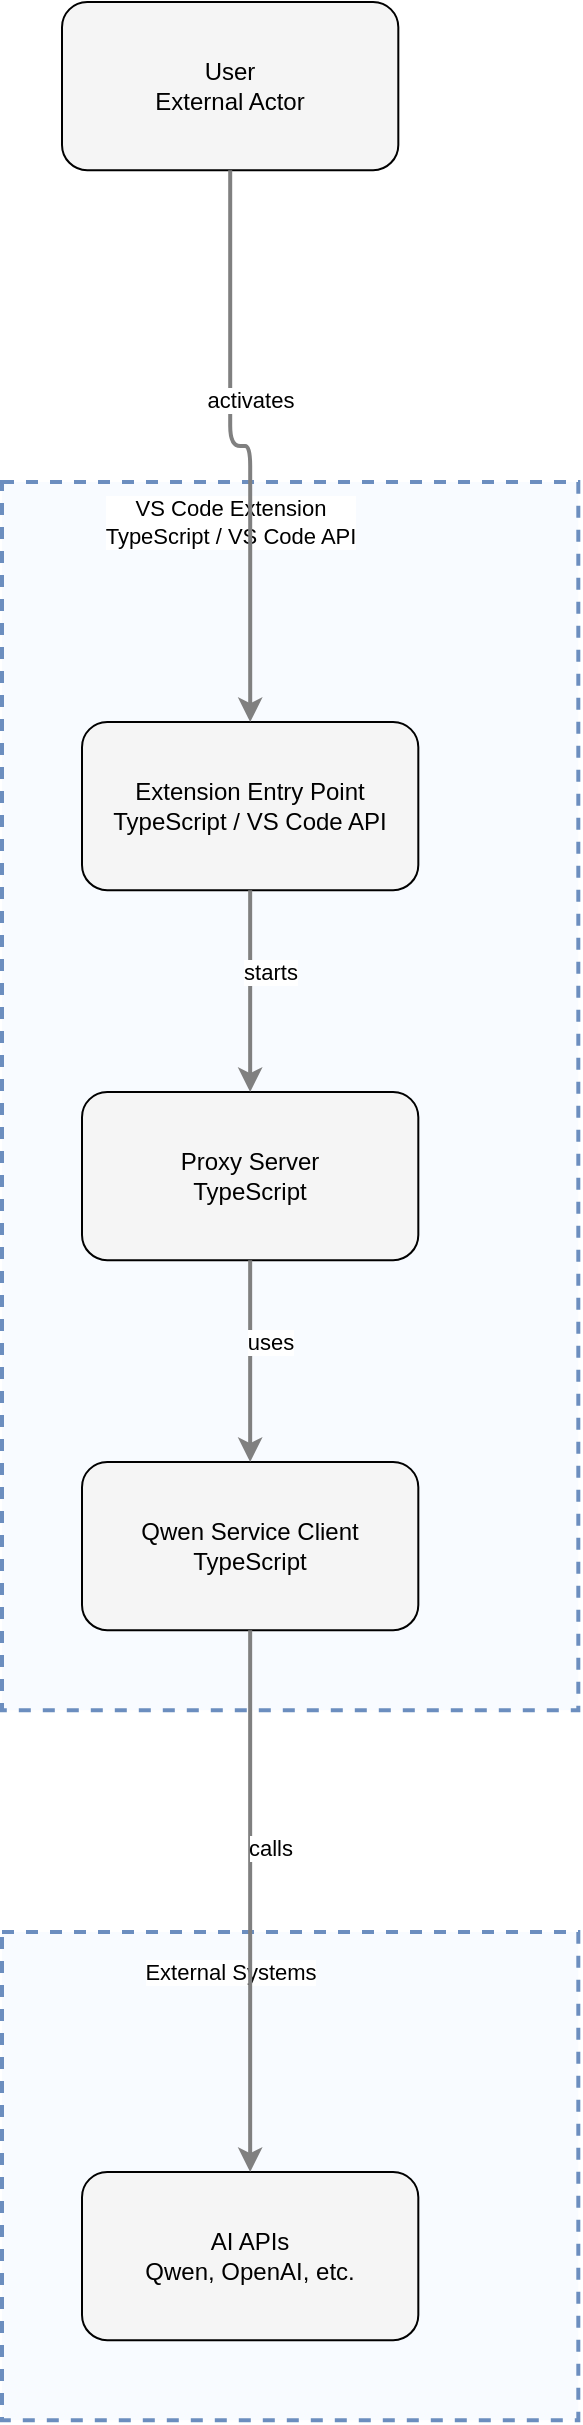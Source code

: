 <?xml version="1.0" encoding="UTF-8"?>
      <mxfile version="14.6.5" type="device">
        <diagram id="codeviz-diagram" name="System Diagram">
          <mxGraphModel dx="1000" dy="1000" grid="1" gridSize="10" guides="1" tooltips="1" connect="1" arrows="1" fold="1" page="1" pageScale="1" pageWidth="1169" pageHeight="827" math="0" shadow="0">
            <root>
              <mxCell id="0"/>
              <mxCell id="1" parent="0"/>
              <mxCell id="495" value="" style="html=1;whiteSpace=wrap;container=1;fillColor=#dae8fc;strokeColor=#6c8ebf;dashed=1;fillOpacity=20;strokeWidth=2;containerType=none;recursiveResize=0;movable=1;resizable=1;autosize=0;dropTarget=0" vertex="1" parent="1">
                <mxGeometry x="22" y="977" width="288.158" height="244.079" as="geometry"/>
              </mxCell>
              <mxCell id="495_label" value="External Systems" style="edgeLabel;html=1;align=center;verticalAlign=middle;resizable=0;labelBackgroundColor=white;spacing=5" vertex="1" parent="1">
                <mxGeometry x="30" y="985" width="212.158" height="24" as="geometry"/>
              </mxCell>
<mxCell id="496" value="" style="html=1;whiteSpace=wrap;container=1;fillColor=#dae8fc;strokeColor=#6c8ebf;dashed=1;fillOpacity=20;strokeWidth=2;containerType=none;recursiveResize=0;movable=1;resizable=1;autosize=0;dropTarget=0" vertex="1" parent="1">
                <mxGeometry x="22" y="252" width="288.158" height="614.079" as="geometry"/>
              </mxCell>
              <mxCell id="496_label" value="VS Code Extension&lt;br&gt;TypeScript / VS Code API" style="edgeLabel;html=1;align=center;verticalAlign=middle;resizable=0;labelBackgroundColor=white;spacing=5" vertex="1" parent="1">
                <mxGeometry x="30" y="260" width="212.158" height="24" as="geometry"/>
              </mxCell>
              <mxCell id="501" value="User&lt;br&gt;External Actor" style="rounded=1;whiteSpace=wrap;html=1;fillColor=#f5f5f5" vertex="1" parent="1">
                    <mxGeometry x="52" y="12" width="168.158" height="84.079" as="geometry"/>
                  </mxCell>
<mxCell id="497" value="Extension Entry Point&lt;br&gt;TypeScript / VS Code API" style="rounded=1;whiteSpace=wrap;html=1;fillColor=#f5f5f5" vertex="1" parent="496">
                    <mxGeometry x="40" y="120" width="168.158" height="84.079" as="geometry"/>
                  </mxCell>
<mxCell id="498" value="Proxy Server&lt;br&gt;TypeScript" style="rounded=1;whiteSpace=wrap;html=1;fillColor=#f5f5f5" vertex="1" parent="496">
                    <mxGeometry x="40" y="305" width="168.158" height="84.079" as="geometry"/>
                  </mxCell>
<mxCell id="499" value="Qwen Service Client&lt;br&gt;TypeScript" style="rounded=1;whiteSpace=wrap;html=1;fillColor=#f5f5f5" vertex="1" parent="496">
                    <mxGeometry x="40" y="490" width="168.158" height="84.079" as="geometry"/>
                  </mxCell>
<mxCell id="500" value="AI APIs&lt;br&gt;Qwen, OpenAI, etc." style="rounded=1;whiteSpace=wrap;html=1;fillColor=#f5f5f5" vertex="1" parent="495">
                    <mxGeometry x="40" y="120" width="168.158" height="84.079" as="geometry"/>
                  </mxCell>
              <mxCell id="edge-701" style="edgeStyle=orthogonalEdgeStyle;rounded=1;orthogonalLoop=1;jettySize=auto;html=1;strokeColor=#808080;strokeWidth=2;jumpStyle=arc;jumpSize=10;spacing=15;labelBackgroundColor=white;labelBorderColor=none" edge="1" parent="1" source="501" target="497">
                  <mxGeometry relative="1" as="geometry"/>
                </mxCell>
                <mxCell id="edge-701_label" value="activates" style="edgeLabel;html=1;align=center;verticalAlign=middle;resizable=0;points=[];" vertex="1" connectable="0" parent="edge-701">
                  <mxGeometry x="-0.2" y="10" relative="1" as="geometry">
                    <mxPoint as="offset"/>
                  </mxGeometry>
                </mxCell>
<mxCell id="edge-702" style="edgeStyle=orthogonalEdgeStyle;rounded=1;orthogonalLoop=1;jettySize=auto;html=1;strokeColor=#808080;strokeWidth=2;jumpStyle=arc;jumpSize=10;spacing=15;labelBackgroundColor=white;labelBorderColor=none" edge="1" parent="1" source="497" target="498">
                  <mxGeometry relative="1" as="geometry"/>
                </mxCell>
                <mxCell id="edge-702_label" value="starts" style="edgeLabel;html=1;align=center;verticalAlign=middle;resizable=0;points=[];" vertex="1" connectable="0" parent="edge-702">
                  <mxGeometry x="-0.2" y="10" relative="1" as="geometry">
                    <mxPoint as="offset"/>
                  </mxGeometry>
                </mxCell>
<mxCell id="edge-703" style="edgeStyle=orthogonalEdgeStyle;rounded=1;orthogonalLoop=1;jettySize=auto;html=1;strokeColor=#808080;strokeWidth=2;jumpStyle=arc;jumpSize=10;spacing=15;labelBackgroundColor=white;labelBorderColor=none" edge="1" parent="1" source="498" target="499">
                  <mxGeometry relative="1" as="geometry"/>
                </mxCell>
                <mxCell id="edge-703_label" value="uses" style="edgeLabel;html=1;align=center;verticalAlign=middle;resizable=0;points=[];" vertex="1" connectable="0" parent="edge-703">
                  <mxGeometry x="-0.2" y="10" relative="1" as="geometry">
                    <mxPoint as="offset"/>
                  </mxGeometry>
                </mxCell>
<mxCell id="edge-704" style="edgeStyle=orthogonalEdgeStyle;rounded=1;orthogonalLoop=1;jettySize=auto;html=1;strokeColor=#808080;strokeWidth=2;jumpStyle=arc;jumpSize=10;spacing=15;labelBackgroundColor=white;labelBorderColor=none" edge="1" parent="1" source="499" target="500">
                  <mxGeometry relative="1" as="geometry"/>
                </mxCell>
                <mxCell id="edge-704_label" value="calls" style="edgeLabel;html=1;align=center;verticalAlign=middle;resizable=0;points=[];" vertex="1" connectable="0" parent="edge-704">
                  <mxGeometry x="-0.2" y="10" relative="1" as="geometry">
                    <mxPoint as="offset"/>
                  </mxGeometry>
                </mxCell>
            </root>
          </mxGraphModel>
        </diagram>
      </mxfile>